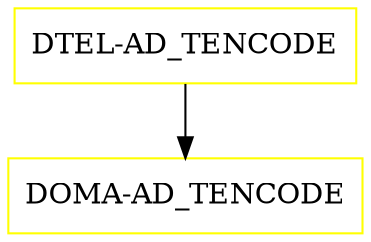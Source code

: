 digraph G {
  "DTEL-AD_TENCODE" [shape=box,color=yellow];
  "DOMA-AD_TENCODE" [shape=box,color=yellow,URL="./DOMA_AD_TENCODE.html"];
  "DTEL-AD_TENCODE" -> "DOMA-AD_TENCODE";
}
